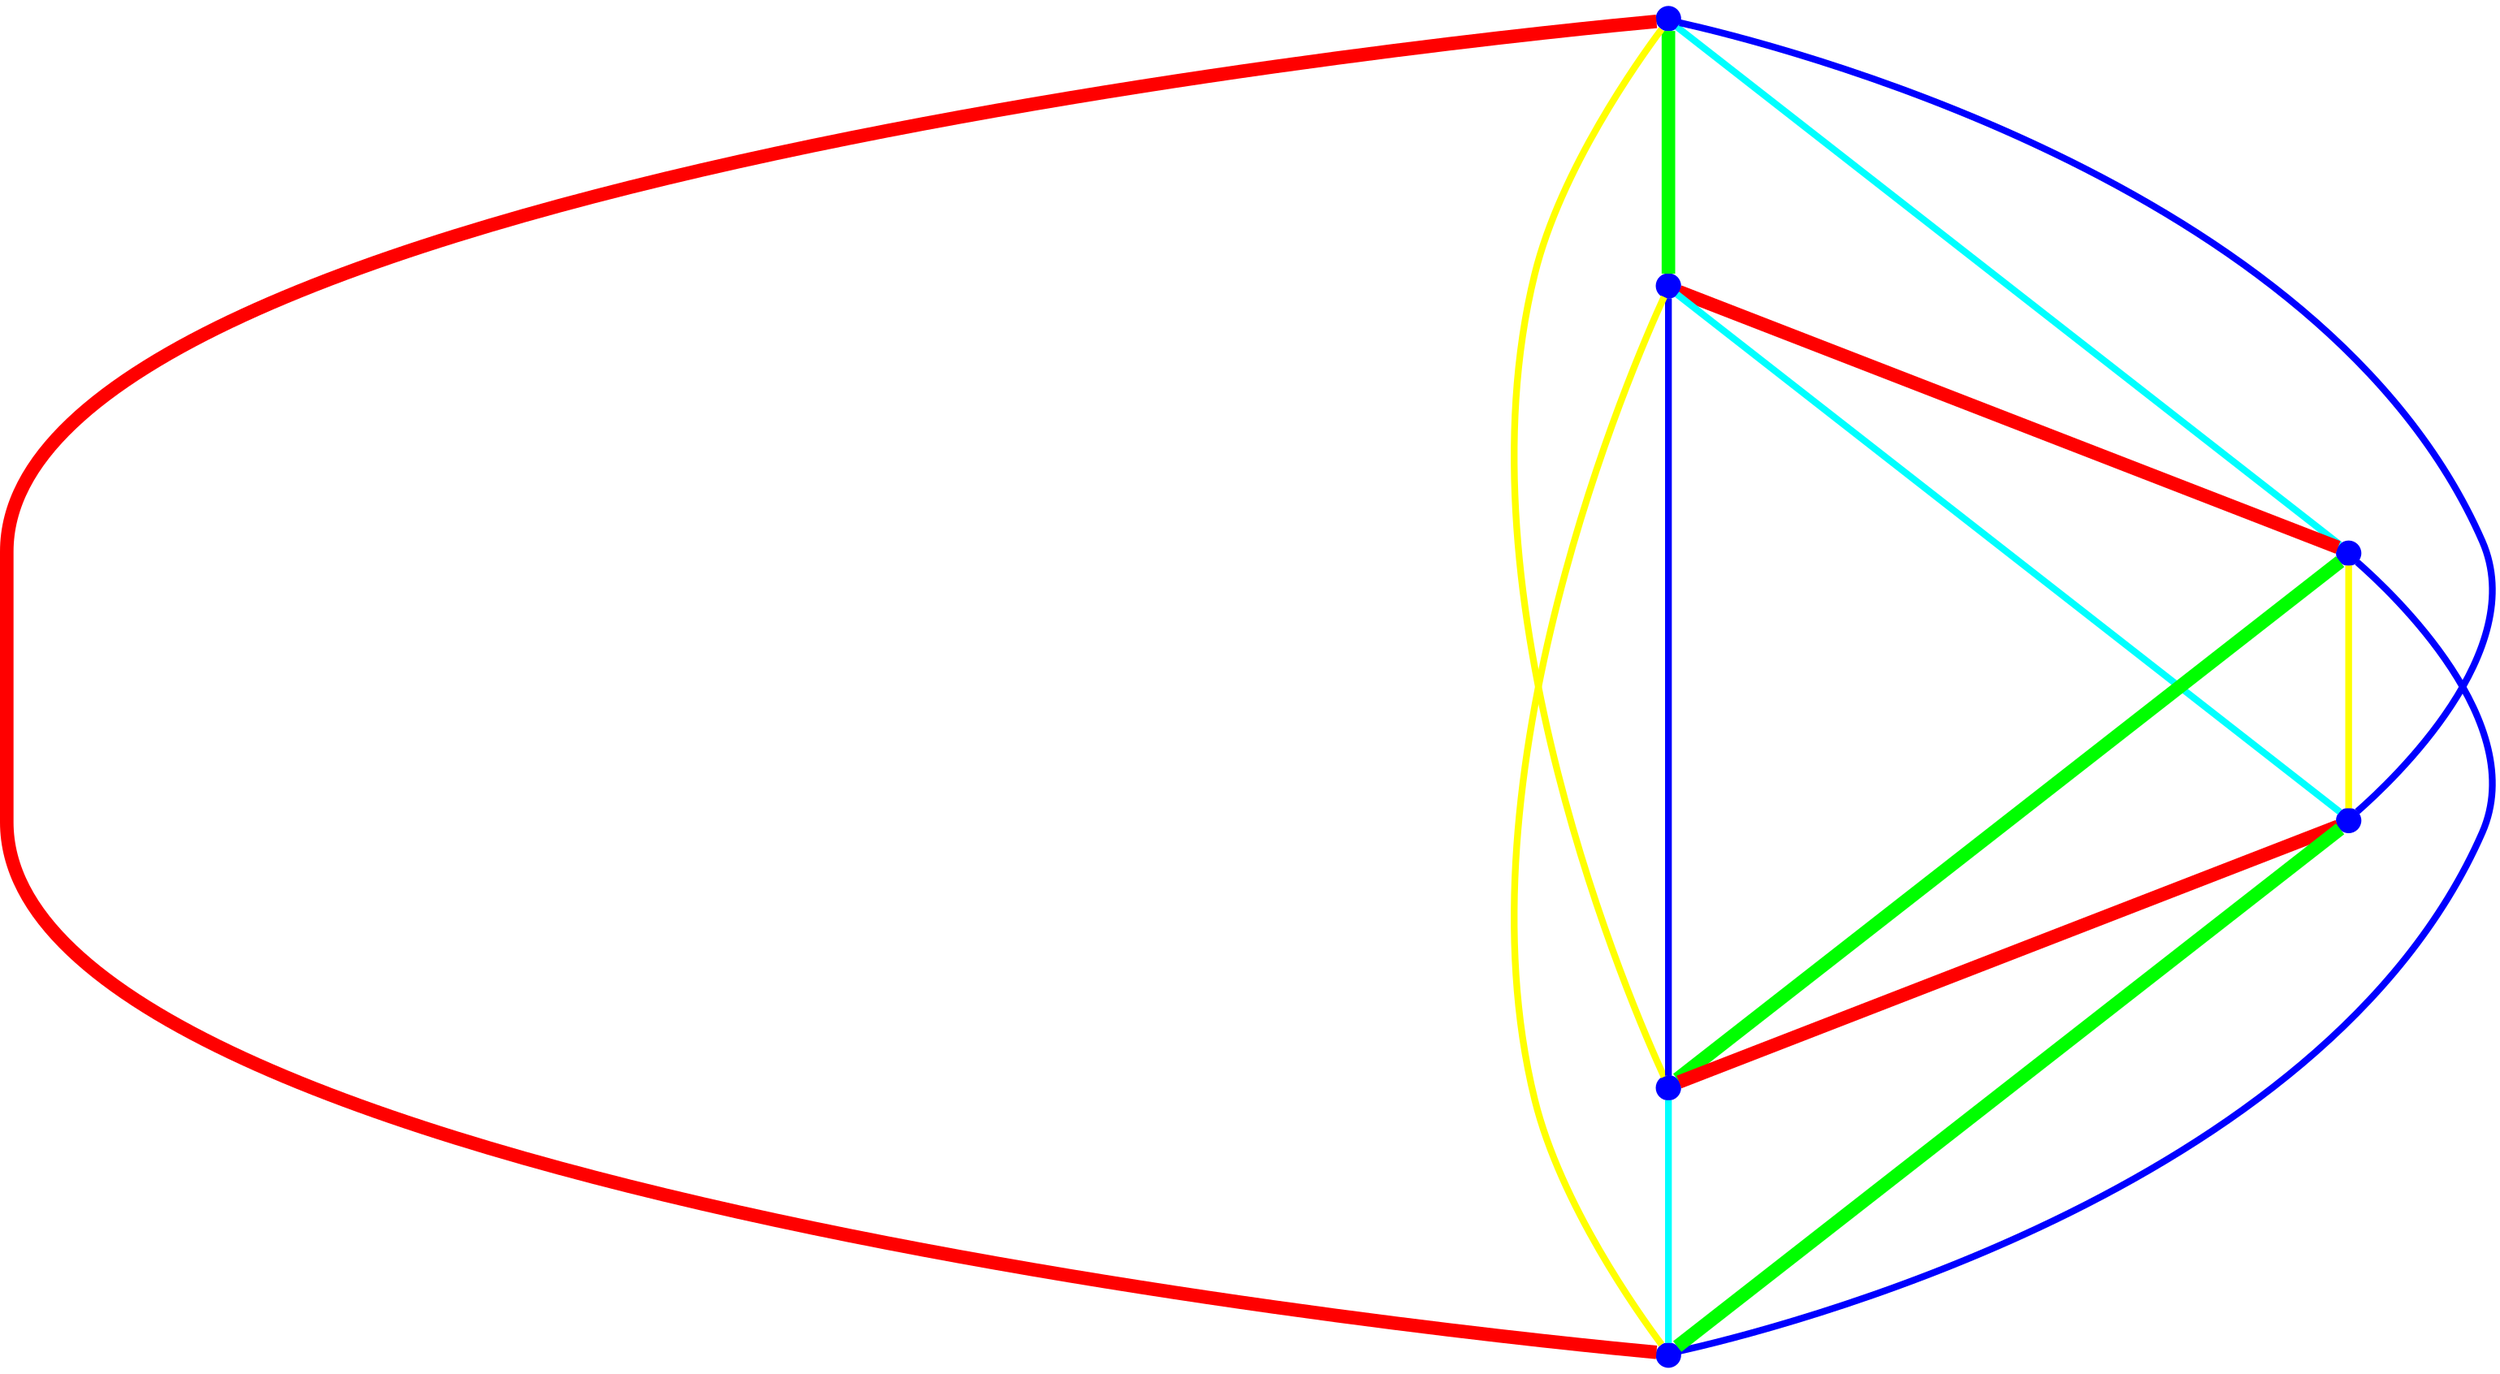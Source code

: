 graph {
ranksep=2
nodesep=2
node [label="" shape=circle style=filled fixedsize=true color=blue fillcolor=blue width=0.2];
"1" -- "2" [style="solid",penwidth="8",color="green"];
"1" -- "3" [style="solid",penwidth="4",color="cyan"];
"1" -- "4" [style="solid",penwidth="4",color="blue"];
"1" -- "5" [style="solid",penwidth="4",color="yellow"];
"1" -- "6" [style="solid",penwidth="8",color="red"];
"2" -- "3" [style="solid",penwidth="8",color="red"];
"2" -- "4" [style="solid",penwidth="4",color="cyan"];
"2" -- "5" [style="solid",penwidth="4",color="blue"];
"2" -- "6" [style="solid",penwidth="4",color="yellow"];
"3" -- "4" [style="solid",penwidth="4",color="yellow"];
"3" -- "5" [style="solid",penwidth="8",color="green"];
"3" -- "6" [style="solid",penwidth="4",color="blue"];
"4" -- "5" [style="solid",penwidth="8",color="red"];
"4" -- "6" [style="solid",penwidth="8",color="green"];
"5" -- "6" [style="solid",penwidth="4",color="cyan"];
}
